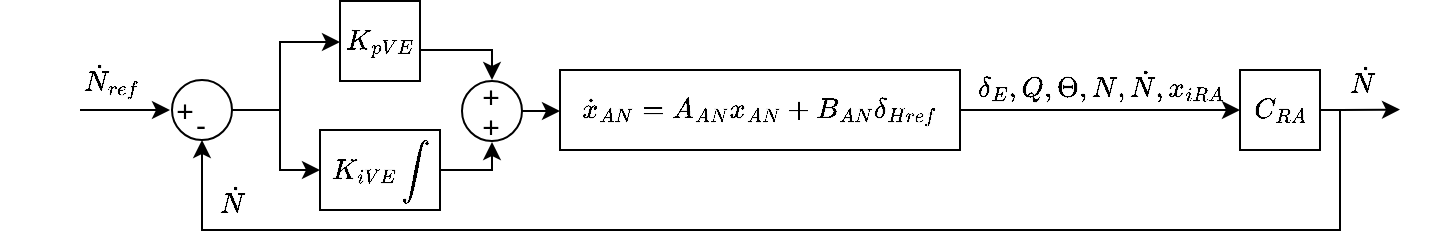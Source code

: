 <mxfile version="20.4.1" type="device"><diagram id="BTqglTxkiLxIiAVCjMsg" name="Page-1"><mxGraphModel dx="745" dy="624" grid="1" gridSize="10" guides="1" tooltips="1" connect="1" arrows="1" fold="1" page="1" pageScale="1" pageWidth="850" pageHeight="1100" math="1" shadow="0"><root><mxCell id="0"/><mxCell id="1" parent="0"/><mxCell id="DVgqLk-9vfnfV8y6L5Lv-12" style="edgeStyle=orthogonalEdgeStyle;rounded=0;orthogonalLoop=1;jettySize=auto;html=1;entryX=0;entryY=0.5;entryDx=0;entryDy=0;" parent="1" source="DVgqLk-9vfnfV8y6L5Lv-1" target="DVgqLk-9vfnfV8y6L5Lv-11" edge="1"><mxGeometry relative="1" as="geometry"/></mxCell><mxCell id="DVgqLk-9vfnfV8y6L5Lv-1" value="$$\dot{x}_{AN} = A_{AN} x_{AN} + B_{AN} \delta_{Href}$$" style="rounded=0;whiteSpace=wrap;html=1;" parent="1" vertex="1"><mxGeometry x="380" y="440" width="200" height="40" as="geometry"/></mxCell><mxCell id="PKhzDgMZkAAM5QsuRUSP-11" style="edgeStyle=orthogonalEdgeStyle;rounded=0;orthogonalLoop=1;jettySize=auto;html=1;" edge="1" parent="1" source="DVgqLk-9vfnfV8y6L5Lv-2"><mxGeometry relative="1" as="geometry"><mxPoint x="346" y="445" as="targetPoint"/><Array as="points"><mxPoint x="346" y="430"/></Array></mxGeometry></mxCell><mxCell id="DVgqLk-9vfnfV8y6L5Lv-2" value="$$K_{pVE}$$" style="whiteSpace=wrap;html=1;" parent="1" vertex="1"><mxGeometry x="270" y="405.5" width="40" height="40" as="geometry"/></mxCell><mxCell id="DVgqLk-9vfnfV8y6L5Lv-9" style="edgeStyle=orthogonalEdgeStyle;rounded=0;orthogonalLoop=1;jettySize=auto;html=1;entryX=0;entryY=0.5;entryDx=0;entryDy=0;" parent="1" source="DVgqLk-9vfnfV8y6L5Lv-5" target="DVgqLk-9vfnfV8y6L5Lv-2" edge="1"><mxGeometry relative="1" as="geometry"><Array as="points"><mxPoint x="240" y="460"/><mxPoint x="240" y="426"/><mxPoint x="270" y="426"/></Array></mxGeometry></mxCell><mxCell id="PKhzDgMZkAAM5QsuRUSP-3" style="edgeStyle=orthogonalEdgeStyle;rounded=0;orthogonalLoop=1;jettySize=auto;html=1;entryX=0;entryY=0.5;entryDx=0;entryDy=0;" edge="1" parent="1" source="DVgqLk-9vfnfV8y6L5Lv-5" target="PKhzDgMZkAAM5QsuRUSP-1"><mxGeometry relative="1" as="geometry"><Array as="points"><mxPoint x="240" y="460"/><mxPoint x="240" y="490"/></Array></mxGeometry></mxCell><mxCell id="DVgqLk-9vfnfV8y6L5Lv-5" value="&lt;div style=&quot;font-size: 8px;&quot;&gt;&lt;br&gt;&lt;/div&gt;" style="ellipse;whiteSpace=wrap;html=1;aspect=fixed;align=left;" parent="1" vertex="1"><mxGeometry x="186" y="445" width="30" height="30" as="geometry"/></mxCell><mxCell id="DVgqLk-9vfnfV8y6L5Lv-6" value="+" style="text;html=1;align=center;verticalAlign=middle;resizable=0;points=[];autosize=1;strokeColor=none;fillColor=none;fontSize=15;" parent="1" vertex="1"><mxGeometry x="177" y="445" width="30" height="30" as="geometry"/></mxCell><mxCell id="DVgqLk-9vfnfV8y6L5Lv-7" value="-" style="text;html=1;align=center;verticalAlign=middle;resizable=0;points=[];autosize=1;strokeColor=none;fillColor=none;fontSize=15;" parent="1" vertex="1"><mxGeometry x="185" y="452" width="30" height="30" as="geometry"/></mxCell><mxCell id="DVgqLk-9vfnfV8y6L5Lv-14" style="edgeStyle=orthogonalEdgeStyle;rounded=0;orthogonalLoop=1;jettySize=auto;html=1;" parent="1" source="DVgqLk-9vfnfV8y6L5Lv-11" edge="1"><mxGeometry relative="1" as="geometry"><mxPoint x="201" y="475" as="targetPoint"/><Array as="points"><mxPoint x="770" y="460"/><mxPoint x="770" y="520"/><mxPoint x="201" y="520"/></Array></mxGeometry></mxCell><mxCell id="DVgqLk-9vfnfV8y6L5Lv-11" value="$$C_{RA}$$" style="whiteSpace=wrap;html=1;" parent="1" vertex="1"><mxGeometry x="720" y="440" width="40" height="40" as="geometry"/></mxCell><mxCell id="DVgqLk-9vfnfV8y6L5Lv-16" value="$$\dot{N}$$" style="text;html=1;align=center;verticalAlign=middle;resizable=0;points=[];autosize=1;strokeColor=none;fillColor=none;" parent="1" vertex="1"><mxGeometry x="175" y="492" width="81" height="26" as="geometry"/></mxCell><mxCell id="DVgqLk-9vfnfV8y6L5Lv-17" value="$$\dot{N}$$" style="text;html=1;align=center;verticalAlign=middle;resizable=0;points=[];autosize=1;strokeColor=none;fillColor=none;" parent="1" vertex="1"><mxGeometry x="740" y="432" width="81" height="26" as="geometry"/></mxCell><mxCell id="DVgqLk-9vfnfV8y6L5Lv-19" value="" style="endArrow=classic;html=1;rounded=0;" parent="1" edge="1"><mxGeometry width="50" height="50" relative="1" as="geometry"><mxPoint x="770" y="460" as="sourcePoint"/><mxPoint x="800" y="459.8" as="targetPoint"/></mxGeometry></mxCell><mxCell id="DVgqLk-9vfnfV8y6L5Lv-20" value="$$\delta_E,Q,\Theta,N,\dot{N},x_{iRA}&lt;br&gt;$$" style="text;html=1;align=center;verticalAlign=middle;resizable=0;points=[];autosize=1;strokeColor=none;fillColor=none;" parent="1" vertex="1"><mxGeometry x="539" y="426.5" width="221" height="41" as="geometry"/></mxCell><mxCell id="DVgqLk-9vfnfV8y6L5Lv-21" value="" style="endArrow=classic;html=1;rounded=0;" parent="1" edge="1"><mxGeometry width="50" height="50" relative="1" as="geometry"><mxPoint x="140" y="460" as="sourcePoint"/><mxPoint x="185" y="460" as="targetPoint"/></mxGeometry></mxCell><mxCell id="DVgqLk-9vfnfV8y6L5Lv-22" value="$$\dot{N}_{ref}$$" style="text;html=1;align=center;verticalAlign=middle;resizable=0;points=[];autosize=1;strokeColor=none;fillColor=none;" parent="1" vertex="1"><mxGeometry x="100" y="432" width="110" height="26" as="geometry"/></mxCell><mxCell id="PKhzDgMZkAAM5QsuRUSP-8" style="edgeStyle=orthogonalEdgeStyle;rounded=0;orthogonalLoop=1;jettySize=auto;html=1;" edge="1" parent="1" source="PKhzDgMZkAAM5QsuRUSP-1"><mxGeometry relative="1" as="geometry"><mxPoint x="346" y="476" as="targetPoint"/><Array as="points"><mxPoint x="346" y="490"/></Array></mxGeometry></mxCell><mxCell id="PKhzDgMZkAAM5QsuRUSP-1" value="$$K_{iVE} \int$$" style="whiteSpace=wrap;html=1;" vertex="1" parent="1"><mxGeometry x="260" y="470" width="60" height="40" as="geometry"/></mxCell><mxCell id="PKhzDgMZkAAM5QsuRUSP-16" style="edgeStyle=orthogonalEdgeStyle;rounded=0;orthogonalLoop=1;jettySize=auto;html=1;exitX=1;exitY=0.5;exitDx=0;exitDy=0;entryX=0;entryY=0.5;entryDx=0;entryDy=0;" edge="1" parent="1" source="PKhzDgMZkAAM5QsuRUSP-4" target="DVgqLk-9vfnfV8y6L5Lv-1"><mxGeometry relative="1" as="geometry"/></mxCell><mxCell id="PKhzDgMZkAAM5QsuRUSP-4" value="&lt;div style=&quot;font-size: 8px;&quot;&gt;&lt;br&gt;&lt;/div&gt;" style="ellipse;whiteSpace=wrap;html=1;aspect=fixed;align=left;" vertex="1" parent="1"><mxGeometry x="331" y="445.5" width="30" height="30" as="geometry"/></mxCell><mxCell id="PKhzDgMZkAAM5QsuRUSP-5" value="+" style="text;html=1;align=center;verticalAlign=middle;resizable=0;points=[];autosize=1;strokeColor=none;fillColor=none;fontSize=15;" vertex="1" parent="1"><mxGeometry x="330" y="437.5" width="30" height="30" as="geometry"/></mxCell><mxCell id="PKhzDgMZkAAM5QsuRUSP-6" value="+" style="text;html=1;align=center;verticalAlign=middle;resizable=0;points=[];autosize=1;strokeColor=none;fillColor=none;fontSize=15;" vertex="1" parent="1"><mxGeometry x="330" y="452.5" width="30" height="30" as="geometry"/></mxCell></root></mxGraphModel></diagram></mxfile>